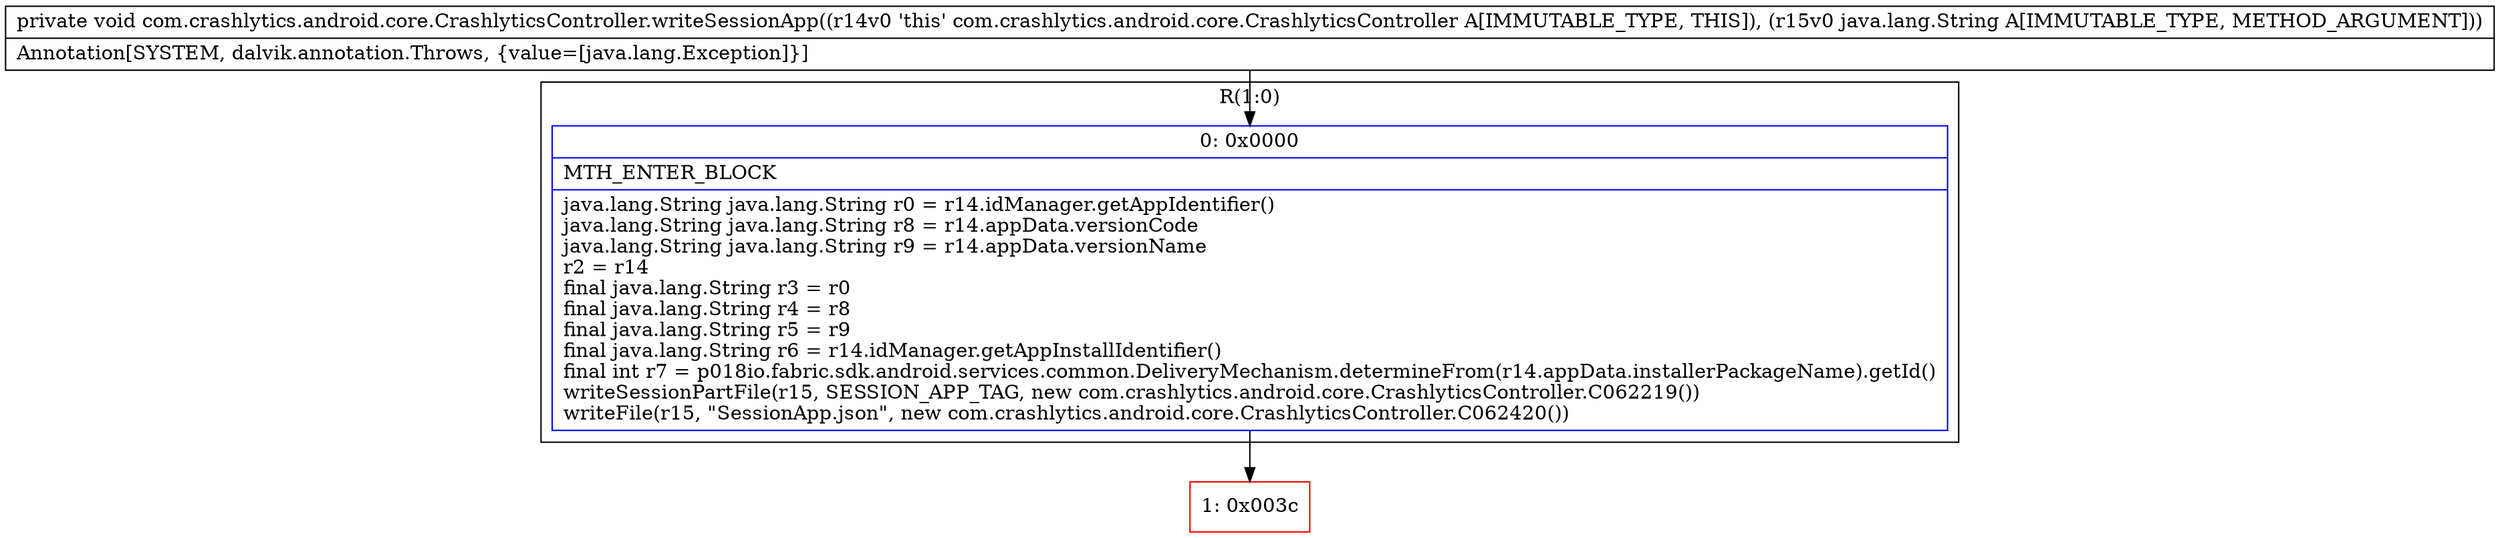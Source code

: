 digraph "CFG forcom.crashlytics.android.core.CrashlyticsController.writeSessionApp(Ljava\/lang\/String;)V" {
subgraph cluster_Region_1199161933 {
label = "R(1:0)";
node [shape=record,color=blue];
Node_0 [shape=record,label="{0\:\ 0x0000|MTH_ENTER_BLOCK\l|java.lang.String java.lang.String r0 = r14.idManager.getAppIdentifier()\ljava.lang.String java.lang.String r8 = r14.appData.versionCode\ljava.lang.String java.lang.String r9 = r14.appData.versionName\lr2 = r14\lfinal java.lang.String r3 = r0\lfinal java.lang.String r4 = r8\lfinal java.lang.String r5 = r9\lfinal java.lang.String r6 = r14.idManager.getAppInstallIdentifier()\lfinal int r7 = p018io.fabric.sdk.android.services.common.DeliveryMechanism.determineFrom(r14.appData.installerPackageName).getId()\lwriteSessionPartFile(r15, SESSION_APP_TAG, new com.crashlytics.android.core.CrashlyticsController.C062219())\lwriteFile(r15, \"SessionApp.json\", new com.crashlytics.android.core.CrashlyticsController.C062420())\l}"];
}
Node_1 [shape=record,color=red,label="{1\:\ 0x003c}"];
MethodNode[shape=record,label="{private void com.crashlytics.android.core.CrashlyticsController.writeSessionApp((r14v0 'this' com.crashlytics.android.core.CrashlyticsController A[IMMUTABLE_TYPE, THIS]), (r15v0 java.lang.String A[IMMUTABLE_TYPE, METHOD_ARGUMENT]))  | Annotation[SYSTEM, dalvik.annotation.Throws, \{value=[java.lang.Exception]\}]\l}"];
MethodNode -> Node_0;
Node_0 -> Node_1;
}

